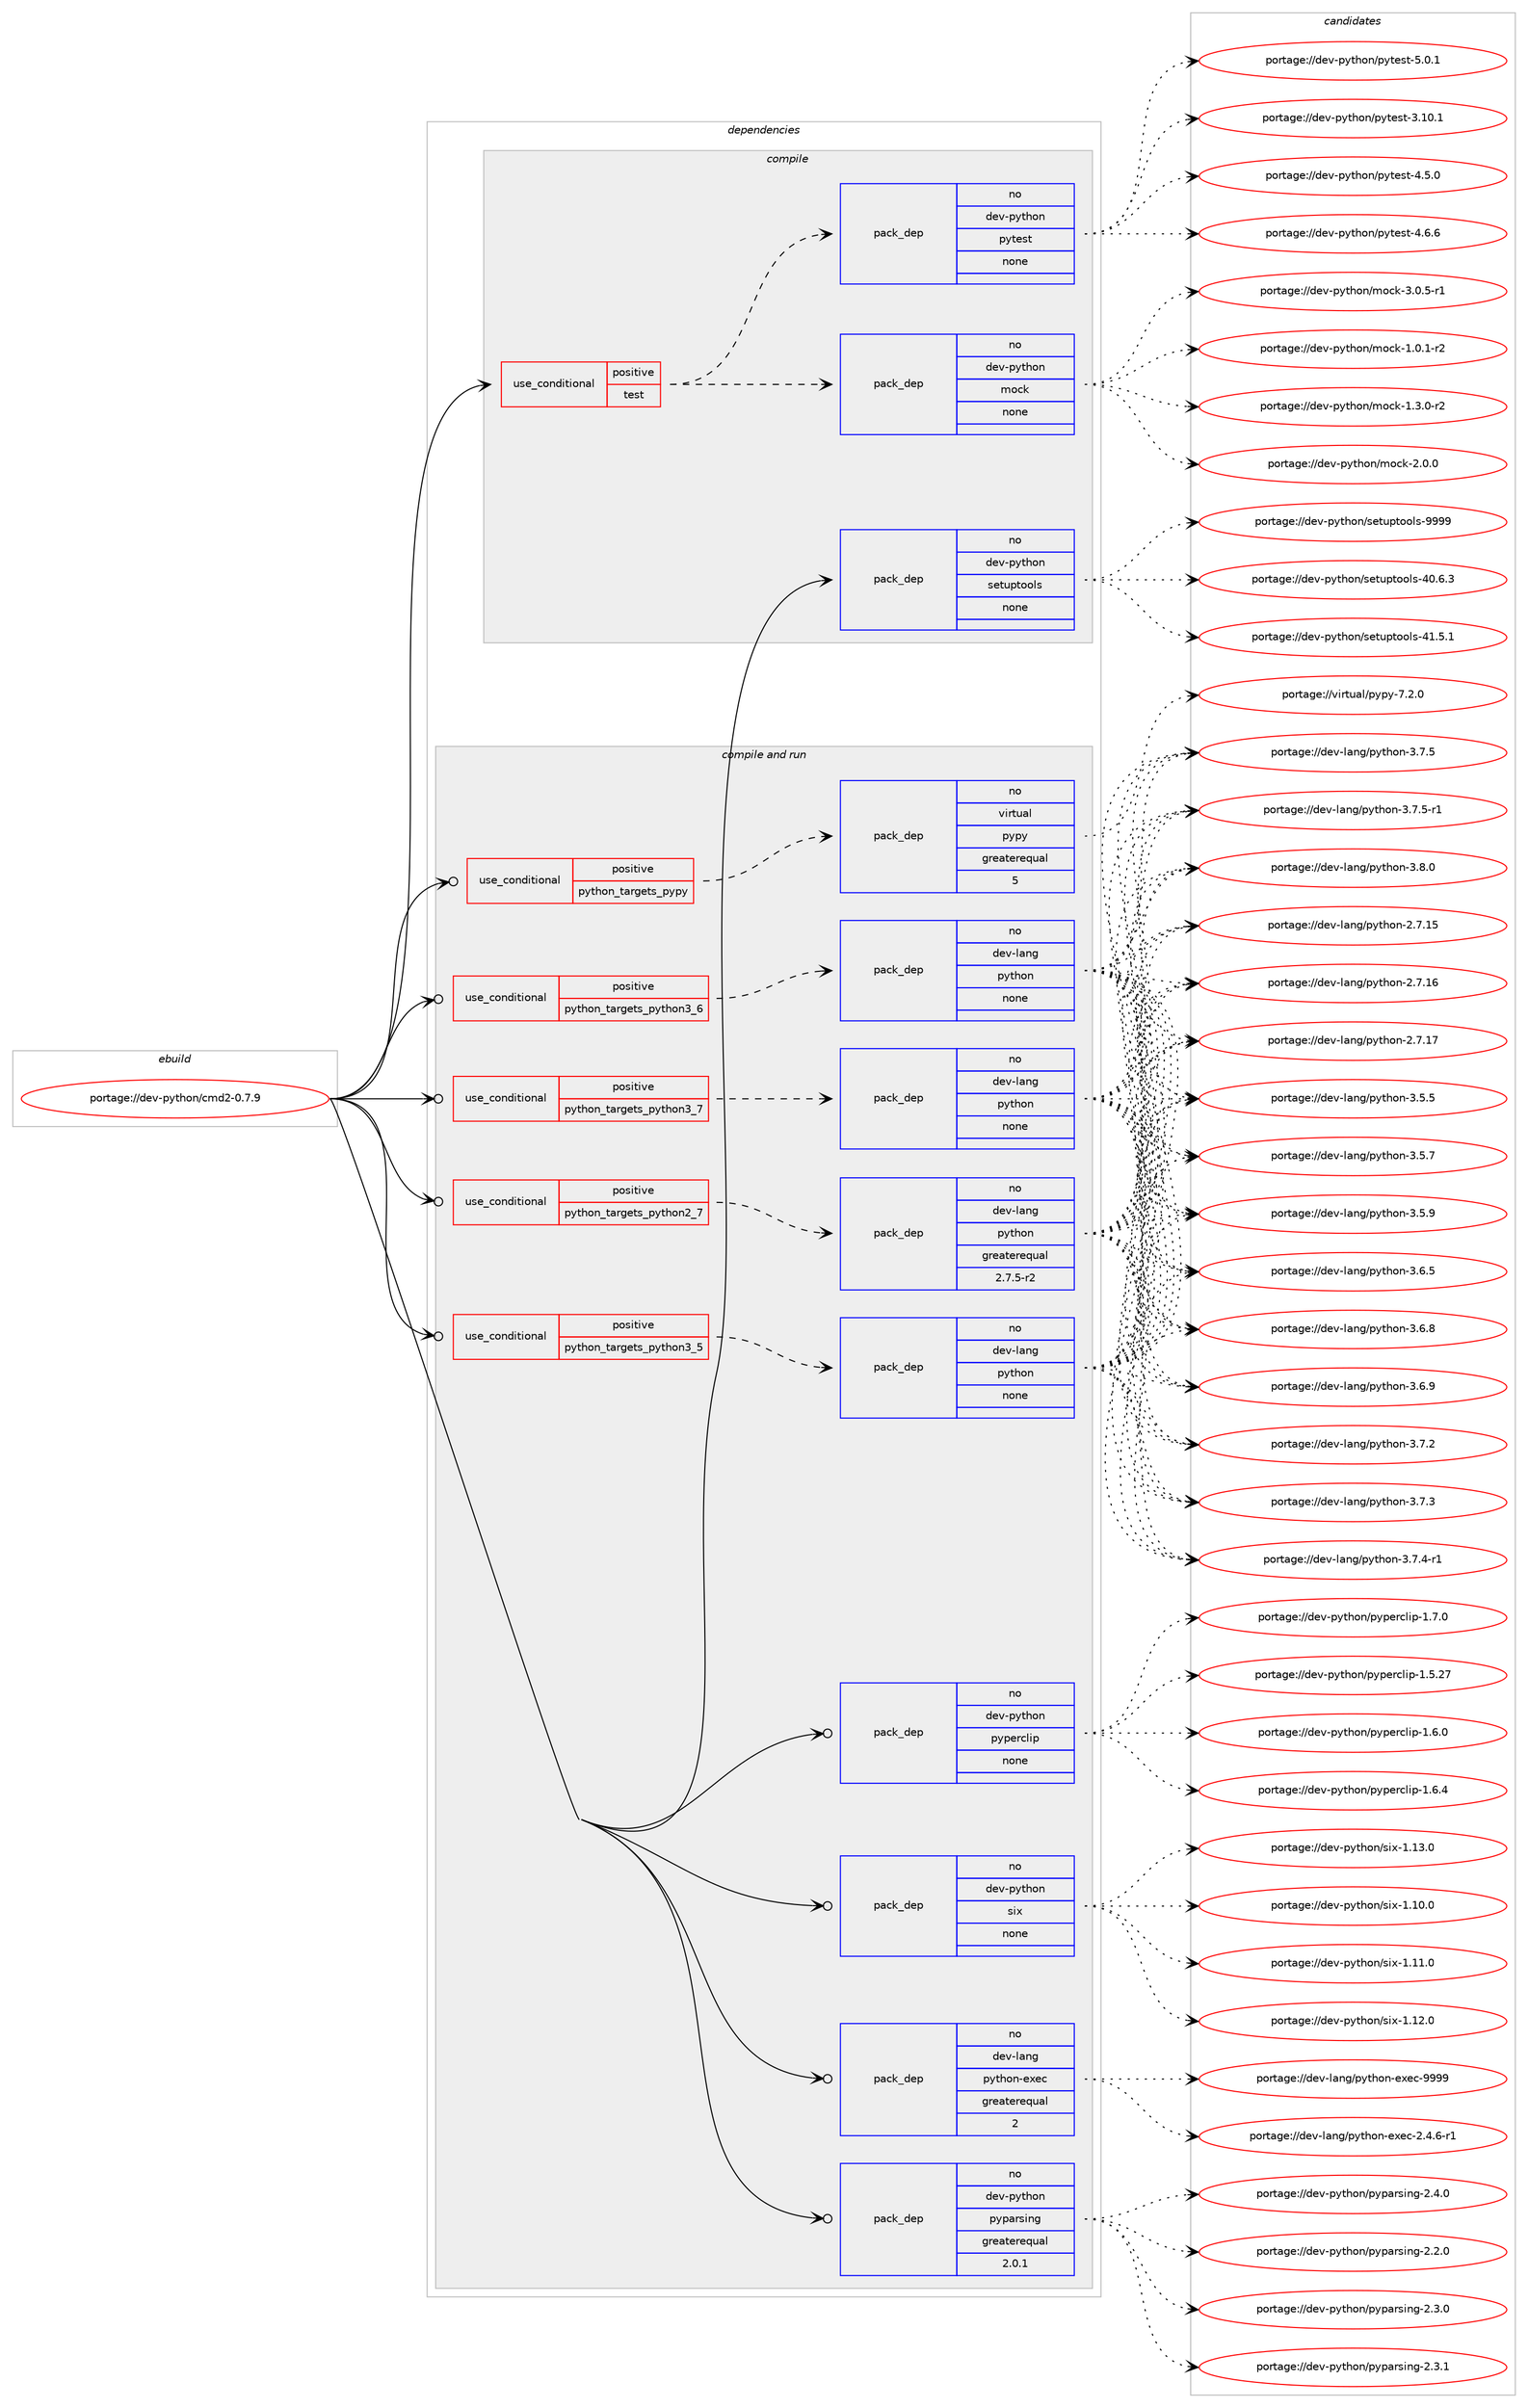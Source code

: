 digraph prolog {

# *************
# Graph options
# *************

newrank=true;
concentrate=true;
compound=true;
graph [rankdir=LR,fontname=Helvetica,fontsize=10,ranksep=1.5];#, ranksep=2.5, nodesep=0.2];
edge  [arrowhead=vee];
node  [fontname=Helvetica,fontsize=10];

# **********
# The ebuild
# **********

subgraph cluster_leftcol {
color=gray;
rank=same;
label=<<i>ebuild</i>>;
id [label="portage://dev-python/cmd2-0.7.9", color=red, width=4, href="../dev-python/cmd2-0.7.9.svg"];
}

# ****************
# The dependencies
# ****************

subgraph cluster_midcol {
color=gray;
label=<<i>dependencies</i>>;
subgraph cluster_compile {
fillcolor="#eeeeee";
style=filled;
label=<<i>compile</i>>;
subgraph cond26996 {
dependency134400 [label=<<TABLE BORDER="0" CELLBORDER="1" CELLSPACING="0" CELLPADDING="4"><TR><TD ROWSPAN="3" CELLPADDING="10">use_conditional</TD></TR><TR><TD>positive</TD></TR><TR><TD>test</TD></TR></TABLE>>, shape=none, color=red];
subgraph pack104092 {
dependency134401 [label=<<TABLE BORDER="0" CELLBORDER="1" CELLSPACING="0" CELLPADDING="4" WIDTH="220"><TR><TD ROWSPAN="6" CELLPADDING="30">pack_dep</TD></TR><TR><TD WIDTH="110">no</TD></TR><TR><TD>dev-python</TD></TR><TR><TD>mock</TD></TR><TR><TD>none</TD></TR><TR><TD></TD></TR></TABLE>>, shape=none, color=blue];
}
dependency134400:e -> dependency134401:w [weight=20,style="dashed",arrowhead="vee"];
subgraph pack104093 {
dependency134402 [label=<<TABLE BORDER="0" CELLBORDER="1" CELLSPACING="0" CELLPADDING="4" WIDTH="220"><TR><TD ROWSPAN="6" CELLPADDING="30">pack_dep</TD></TR><TR><TD WIDTH="110">no</TD></TR><TR><TD>dev-python</TD></TR><TR><TD>pytest</TD></TR><TR><TD>none</TD></TR><TR><TD></TD></TR></TABLE>>, shape=none, color=blue];
}
dependency134400:e -> dependency134402:w [weight=20,style="dashed",arrowhead="vee"];
}
id:e -> dependency134400:w [weight=20,style="solid",arrowhead="vee"];
subgraph pack104094 {
dependency134403 [label=<<TABLE BORDER="0" CELLBORDER="1" CELLSPACING="0" CELLPADDING="4" WIDTH="220"><TR><TD ROWSPAN="6" CELLPADDING="30">pack_dep</TD></TR><TR><TD WIDTH="110">no</TD></TR><TR><TD>dev-python</TD></TR><TR><TD>setuptools</TD></TR><TR><TD>none</TD></TR><TR><TD></TD></TR></TABLE>>, shape=none, color=blue];
}
id:e -> dependency134403:w [weight=20,style="solid",arrowhead="vee"];
}
subgraph cluster_compileandrun {
fillcolor="#eeeeee";
style=filled;
label=<<i>compile and run</i>>;
subgraph cond26997 {
dependency134404 [label=<<TABLE BORDER="0" CELLBORDER="1" CELLSPACING="0" CELLPADDING="4"><TR><TD ROWSPAN="3" CELLPADDING="10">use_conditional</TD></TR><TR><TD>positive</TD></TR><TR><TD>python_targets_pypy</TD></TR></TABLE>>, shape=none, color=red];
subgraph pack104095 {
dependency134405 [label=<<TABLE BORDER="0" CELLBORDER="1" CELLSPACING="0" CELLPADDING="4" WIDTH="220"><TR><TD ROWSPAN="6" CELLPADDING="30">pack_dep</TD></TR><TR><TD WIDTH="110">no</TD></TR><TR><TD>virtual</TD></TR><TR><TD>pypy</TD></TR><TR><TD>greaterequal</TD></TR><TR><TD>5</TD></TR></TABLE>>, shape=none, color=blue];
}
dependency134404:e -> dependency134405:w [weight=20,style="dashed",arrowhead="vee"];
}
id:e -> dependency134404:w [weight=20,style="solid",arrowhead="odotvee"];
subgraph cond26998 {
dependency134406 [label=<<TABLE BORDER="0" CELLBORDER="1" CELLSPACING="0" CELLPADDING="4"><TR><TD ROWSPAN="3" CELLPADDING="10">use_conditional</TD></TR><TR><TD>positive</TD></TR><TR><TD>python_targets_python2_7</TD></TR></TABLE>>, shape=none, color=red];
subgraph pack104096 {
dependency134407 [label=<<TABLE BORDER="0" CELLBORDER="1" CELLSPACING="0" CELLPADDING="4" WIDTH="220"><TR><TD ROWSPAN="6" CELLPADDING="30">pack_dep</TD></TR><TR><TD WIDTH="110">no</TD></TR><TR><TD>dev-lang</TD></TR><TR><TD>python</TD></TR><TR><TD>greaterequal</TD></TR><TR><TD>2.7.5-r2</TD></TR></TABLE>>, shape=none, color=blue];
}
dependency134406:e -> dependency134407:w [weight=20,style="dashed",arrowhead="vee"];
}
id:e -> dependency134406:w [weight=20,style="solid",arrowhead="odotvee"];
subgraph cond26999 {
dependency134408 [label=<<TABLE BORDER="0" CELLBORDER="1" CELLSPACING="0" CELLPADDING="4"><TR><TD ROWSPAN="3" CELLPADDING="10">use_conditional</TD></TR><TR><TD>positive</TD></TR><TR><TD>python_targets_python3_5</TD></TR></TABLE>>, shape=none, color=red];
subgraph pack104097 {
dependency134409 [label=<<TABLE BORDER="0" CELLBORDER="1" CELLSPACING="0" CELLPADDING="4" WIDTH="220"><TR><TD ROWSPAN="6" CELLPADDING="30">pack_dep</TD></TR><TR><TD WIDTH="110">no</TD></TR><TR><TD>dev-lang</TD></TR><TR><TD>python</TD></TR><TR><TD>none</TD></TR><TR><TD></TD></TR></TABLE>>, shape=none, color=blue];
}
dependency134408:e -> dependency134409:w [weight=20,style="dashed",arrowhead="vee"];
}
id:e -> dependency134408:w [weight=20,style="solid",arrowhead="odotvee"];
subgraph cond27000 {
dependency134410 [label=<<TABLE BORDER="0" CELLBORDER="1" CELLSPACING="0" CELLPADDING="4"><TR><TD ROWSPAN="3" CELLPADDING="10">use_conditional</TD></TR><TR><TD>positive</TD></TR><TR><TD>python_targets_python3_6</TD></TR></TABLE>>, shape=none, color=red];
subgraph pack104098 {
dependency134411 [label=<<TABLE BORDER="0" CELLBORDER="1" CELLSPACING="0" CELLPADDING="4" WIDTH="220"><TR><TD ROWSPAN="6" CELLPADDING="30">pack_dep</TD></TR><TR><TD WIDTH="110">no</TD></TR><TR><TD>dev-lang</TD></TR><TR><TD>python</TD></TR><TR><TD>none</TD></TR><TR><TD></TD></TR></TABLE>>, shape=none, color=blue];
}
dependency134410:e -> dependency134411:w [weight=20,style="dashed",arrowhead="vee"];
}
id:e -> dependency134410:w [weight=20,style="solid",arrowhead="odotvee"];
subgraph cond27001 {
dependency134412 [label=<<TABLE BORDER="0" CELLBORDER="1" CELLSPACING="0" CELLPADDING="4"><TR><TD ROWSPAN="3" CELLPADDING="10">use_conditional</TD></TR><TR><TD>positive</TD></TR><TR><TD>python_targets_python3_7</TD></TR></TABLE>>, shape=none, color=red];
subgraph pack104099 {
dependency134413 [label=<<TABLE BORDER="0" CELLBORDER="1" CELLSPACING="0" CELLPADDING="4" WIDTH="220"><TR><TD ROWSPAN="6" CELLPADDING="30">pack_dep</TD></TR><TR><TD WIDTH="110">no</TD></TR><TR><TD>dev-lang</TD></TR><TR><TD>python</TD></TR><TR><TD>none</TD></TR><TR><TD></TD></TR></TABLE>>, shape=none, color=blue];
}
dependency134412:e -> dependency134413:w [weight=20,style="dashed",arrowhead="vee"];
}
id:e -> dependency134412:w [weight=20,style="solid",arrowhead="odotvee"];
subgraph pack104100 {
dependency134414 [label=<<TABLE BORDER="0" CELLBORDER="1" CELLSPACING="0" CELLPADDING="4" WIDTH="220"><TR><TD ROWSPAN="6" CELLPADDING="30">pack_dep</TD></TR><TR><TD WIDTH="110">no</TD></TR><TR><TD>dev-lang</TD></TR><TR><TD>python-exec</TD></TR><TR><TD>greaterequal</TD></TR><TR><TD>2</TD></TR></TABLE>>, shape=none, color=blue];
}
id:e -> dependency134414:w [weight=20,style="solid",arrowhead="odotvee"];
subgraph pack104101 {
dependency134415 [label=<<TABLE BORDER="0" CELLBORDER="1" CELLSPACING="0" CELLPADDING="4" WIDTH="220"><TR><TD ROWSPAN="6" CELLPADDING="30">pack_dep</TD></TR><TR><TD WIDTH="110">no</TD></TR><TR><TD>dev-python</TD></TR><TR><TD>pyparsing</TD></TR><TR><TD>greaterequal</TD></TR><TR><TD>2.0.1</TD></TR></TABLE>>, shape=none, color=blue];
}
id:e -> dependency134415:w [weight=20,style="solid",arrowhead="odotvee"];
subgraph pack104102 {
dependency134416 [label=<<TABLE BORDER="0" CELLBORDER="1" CELLSPACING="0" CELLPADDING="4" WIDTH="220"><TR><TD ROWSPAN="6" CELLPADDING="30">pack_dep</TD></TR><TR><TD WIDTH="110">no</TD></TR><TR><TD>dev-python</TD></TR><TR><TD>pyperclip</TD></TR><TR><TD>none</TD></TR><TR><TD></TD></TR></TABLE>>, shape=none, color=blue];
}
id:e -> dependency134416:w [weight=20,style="solid",arrowhead="odotvee"];
subgraph pack104103 {
dependency134417 [label=<<TABLE BORDER="0" CELLBORDER="1" CELLSPACING="0" CELLPADDING="4" WIDTH="220"><TR><TD ROWSPAN="6" CELLPADDING="30">pack_dep</TD></TR><TR><TD WIDTH="110">no</TD></TR><TR><TD>dev-python</TD></TR><TR><TD>six</TD></TR><TR><TD>none</TD></TR><TR><TD></TD></TR></TABLE>>, shape=none, color=blue];
}
id:e -> dependency134417:w [weight=20,style="solid",arrowhead="odotvee"];
}
subgraph cluster_run {
fillcolor="#eeeeee";
style=filled;
label=<<i>run</i>>;
}
}

# **************
# The candidates
# **************

subgraph cluster_choices {
rank=same;
color=gray;
label=<<i>candidates</i>>;

subgraph choice104092 {
color=black;
nodesep=1;
choiceportage1001011184511212111610411111047109111991074549464846494511450 [label="portage://dev-python/mock-1.0.1-r2", color=red, width=4,href="../dev-python/mock-1.0.1-r2.svg"];
choiceportage1001011184511212111610411111047109111991074549465146484511450 [label="portage://dev-python/mock-1.3.0-r2", color=red, width=4,href="../dev-python/mock-1.3.0-r2.svg"];
choiceportage100101118451121211161041111104710911199107455046484648 [label="portage://dev-python/mock-2.0.0", color=red, width=4,href="../dev-python/mock-2.0.0.svg"];
choiceportage1001011184511212111610411111047109111991074551464846534511449 [label="portage://dev-python/mock-3.0.5-r1", color=red, width=4,href="../dev-python/mock-3.0.5-r1.svg"];
dependency134401:e -> choiceportage1001011184511212111610411111047109111991074549464846494511450:w [style=dotted,weight="100"];
dependency134401:e -> choiceportage1001011184511212111610411111047109111991074549465146484511450:w [style=dotted,weight="100"];
dependency134401:e -> choiceportage100101118451121211161041111104710911199107455046484648:w [style=dotted,weight="100"];
dependency134401:e -> choiceportage1001011184511212111610411111047109111991074551464846534511449:w [style=dotted,weight="100"];
}
subgraph choice104093 {
color=black;
nodesep=1;
choiceportage100101118451121211161041111104711212111610111511645514649484649 [label="portage://dev-python/pytest-3.10.1", color=red, width=4,href="../dev-python/pytest-3.10.1.svg"];
choiceportage1001011184511212111610411111047112121116101115116455246534648 [label="portage://dev-python/pytest-4.5.0", color=red, width=4,href="../dev-python/pytest-4.5.0.svg"];
choiceportage1001011184511212111610411111047112121116101115116455246544654 [label="portage://dev-python/pytest-4.6.6", color=red, width=4,href="../dev-python/pytest-4.6.6.svg"];
choiceportage1001011184511212111610411111047112121116101115116455346484649 [label="portage://dev-python/pytest-5.0.1", color=red, width=4,href="../dev-python/pytest-5.0.1.svg"];
dependency134402:e -> choiceportage100101118451121211161041111104711212111610111511645514649484649:w [style=dotted,weight="100"];
dependency134402:e -> choiceportage1001011184511212111610411111047112121116101115116455246534648:w [style=dotted,weight="100"];
dependency134402:e -> choiceportage1001011184511212111610411111047112121116101115116455246544654:w [style=dotted,weight="100"];
dependency134402:e -> choiceportage1001011184511212111610411111047112121116101115116455346484649:w [style=dotted,weight="100"];
}
subgraph choice104094 {
color=black;
nodesep=1;
choiceportage100101118451121211161041111104711510111611711211611111110811545524846544651 [label="portage://dev-python/setuptools-40.6.3", color=red, width=4,href="../dev-python/setuptools-40.6.3.svg"];
choiceportage100101118451121211161041111104711510111611711211611111110811545524946534649 [label="portage://dev-python/setuptools-41.5.1", color=red, width=4,href="../dev-python/setuptools-41.5.1.svg"];
choiceportage10010111845112121116104111110471151011161171121161111111081154557575757 [label="portage://dev-python/setuptools-9999", color=red, width=4,href="../dev-python/setuptools-9999.svg"];
dependency134403:e -> choiceportage100101118451121211161041111104711510111611711211611111110811545524846544651:w [style=dotted,weight="100"];
dependency134403:e -> choiceportage100101118451121211161041111104711510111611711211611111110811545524946534649:w [style=dotted,weight="100"];
dependency134403:e -> choiceportage10010111845112121116104111110471151011161171121161111111081154557575757:w [style=dotted,weight="100"];
}
subgraph choice104095 {
color=black;
nodesep=1;
choiceportage1181051141161179710847112121112121455546504648 [label="portage://virtual/pypy-7.2.0", color=red, width=4,href="../virtual/pypy-7.2.0.svg"];
dependency134405:e -> choiceportage1181051141161179710847112121112121455546504648:w [style=dotted,weight="100"];
}
subgraph choice104096 {
color=black;
nodesep=1;
choiceportage10010111845108971101034711212111610411111045504655464953 [label="portage://dev-lang/python-2.7.15", color=red, width=4,href="../dev-lang/python-2.7.15.svg"];
choiceportage10010111845108971101034711212111610411111045504655464954 [label="portage://dev-lang/python-2.7.16", color=red, width=4,href="../dev-lang/python-2.7.16.svg"];
choiceportage10010111845108971101034711212111610411111045504655464955 [label="portage://dev-lang/python-2.7.17", color=red, width=4,href="../dev-lang/python-2.7.17.svg"];
choiceportage100101118451089711010347112121116104111110455146534653 [label="portage://dev-lang/python-3.5.5", color=red, width=4,href="../dev-lang/python-3.5.5.svg"];
choiceportage100101118451089711010347112121116104111110455146534655 [label="portage://dev-lang/python-3.5.7", color=red, width=4,href="../dev-lang/python-3.5.7.svg"];
choiceportage100101118451089711010347112121116104111110455146534657 [label="portage://dev-lang/python-3.5.9", color=red, width=4,href="../dev-lang/python-3.5.9.svg"];
choiceportage100101118451089711010347112121116104111110455146544653 [label="portage://dev-lang/python-3.6.5", color=red, width=4,href="../dev-lang/python-3.6.5.svg"];
choiceportage100101118451089711010347112121116104111110455146544656 [label="portage://dev-lang/python-3.6.8", color=red, width=4,href="../dev-lang/python-3.6.8.svg"];
choiceportage100101118451089711010347112121116104111110455146544657 [label="portage://dev-lang/python-3.6.9", color=red, width=4,href="../dev-lang/python-3.6.9.svg"];
choiceportage100101118451089711010347112121116104111110455146554650 [label="portage://dev-lang/python-3.7.2", color=red, width=4,href="../dev-lang/python-3.7.2.svg"];
choiceportage100101118451089711010347112121116104111110455146554651 [label="portage://dev-lang/python-3.7.3", color=red, width=4,href="../dev-lang/python-3.7.3.svg"];
choiceportage1001011184510897110103471121211161041111104551465546524511449 [label="portage://dev-lang/python-3.7.4-r1", color=red, width=4,href="../dev-lang/python-3.7.4-r1.svg"];
choiceportage100101118451089711010347112121116104111110455146554653 [label="portage://dev-lang/python-3.7.5", color=red, width=4,href="../dev-lang/python-3.7.5.svg"];
choiceportage1001011184510897110103471121211161041111104551465546534511449 [label="portage://dev-lang/python-3.7.5-r1", color=red, width=4,href="../dev-lang/python-3.7.5-r1.svg"];
choiceportage100101118451089711010347112121116104111110455146564648 [label="portage://dev-lang/python-3.8.0", color=red, width=4,href="../dev-lang/python-3.8.0.svg"];
dependency134407:e -> choiceportage10010111845108971101034711212111610411111045504655464953:w [style=dotted,weight="100"];
dependency134407:e -> choiceportage10010111845108971101034711212111610411111045504655464954:w [style=dotted,weight="100"];
dependency134407:e -> choiceportage10010111845108971101034711212111610411111045504655464955:w [style=dotted,weight="100"];
dependency134407:e -> choiceportage100101118451089711010347112121116104111110455146534653:w [style=dotted,weight="100"];
dependency134407:e -> choiceportage100101118451089711010347112121116104111110455146534655:w [style=dotted,weight="100"];
dependency134407:e -> choiceportage100101118451089711010347112121116104111110455146534657:w [style=dotted,weight="100"];
dependency134407:e -> choiceportage100101118451089711010347112121116104111110455146544653:w [style=dotted,weight="100"];
dependency134407:e -> choiceportage100101118451089711010347112121116104111110455146544656:w [style=dotted,weight="100"];
dependency134407:e -> choiceportage100101118451089711010347112121116104111110455146544657:w [style=dotted,weight="100"];
dependency134407:e -> choiceportage100101118451089711010347112121116104111110455146554650:w [style=dotted,weight="100"];
dependency134407:e -> choiceportage100101118451089711010347112121116104111110455146554651:w [style=dotted,weight="100"];
dependency134407:e -> choiceportage1001011184510897110103471121211161041111104551465546524511449:w [style=dotted,weight="100"];
dependency134407:e -> choiceportage100101118451089711010347112121116104111110455146554653:w [style=dotted,weight="100"];
dependency134407:e -> choiceportage1001011184510897110103471121211161041111104551465546534511449:w [style=dotted,weight="100"];
dependency134407:e -> choiceportage100101118451089711010347112121116104111110455146564648:w [style=dotted,weight="100"];
}
subgraph choice104097 {
color=black;
nodesep=1;
choiceportage10010111845108971101034711212111610411111045504655464953 [label="portage://dev-lang/python-2.7.15", color=red, width=4,href="../dev-lang/python-2.7.15.svg"];
choiceportage10010111845108971101034711212111610411111045504655464954 [label="portage://dev-lang/python-2.7.16", color=red, width=4,href="../dev-lang/python-2.7.16.svg"];
choiceportage10010111845108971101034711212111610411111045504655464955 [label="portage://dev-lang/python-2.7.17", color=red, width=4,href="../dev-lang/python-2.7.17.svg"];
choiceportage100101118451089711010347112121116104111110455146534653 [label="portage://dev-lang/python-3.5.5", color=red, width=4,href="../dev-lang/python-3.5.5.svg"];
choiceportage100101118451089711010347112121116104111110455146534655 [label="portage://dev-lang/python-3.5.7", color=red, width=4,href="../dev-lang/python-3.5.7.svg"];
choiceportage100101118451089711010347112121116104111110455146534657 [label="portage://dev-lang/python-3.5.9", color=red, width=4,href="../dev-lang/python-3.5.9.svg"];
choiceportage100101118451089711010347112121116104111110455146544653 [label="portage://dev-lang/python-3.6.5", color=red, width=4,href="../dev-lang/python-3.6.5.svg"];
choiceportage100101118451089711010347112121116104111110455146544656 [label="portage://dev-lang/python-3.6.8", color=red, width=4,href="../dev-lang/python-3.6.8.svg"];
choiceportage100101118451089711010347112121116104111110455146544657 [label="portage://dev-lang/python-3.6.9", color=red, width=4,href="../dev-lang/python-3.6.9.svg"];
choiceportage100101118451089711010347112121116104111110455146554650 [label="portage://dev-lang/python-3.7.2", color=red, width=4,href="../dev-lang/python-3.7.2.svg"];
choiceportage100101118451089711010347112121116104111110455146554651 [label="portage://dev-lang/python-3.7.3", color=red, width=4,href="../dev-lang/python-3.7.3.svg"];
choiceportage1001011184510897110103471121211161041111104551465546524511449 [label="portage://dev-lang/python-3.7.4-r1", color=red, width=4,href="../dev-lang/python-3.7.4-r1.svg"];
choiceportage100101118451089711010347112121116104111110455146554653 [label="portage://dev-lang/python-3.7.5", color=red, width=4,href="../dev-lang/python-3.7.5.svg"];
choiceportage1001011184510897110103471121211161041111104551465546534511449 [label="portage://dev-lang/python-3.7.5-r1", color=red, width=4,href="../dev-lang/python-3.7.5-r1.svg"];
choiceportage100101118451089711010347112121116104111110455146564648 [label="portage://dev-lang/python-3.8.0", color=red, width=4,href="../dev-lang/python-3.8.0.svg"];
dependency134409:e -> choiceportage10010111845108971101034711212111610411111045504655464953:w [style=dotted,weight="100"];
dependency134409:e -> choiceportage10010111845108971101034711212111610411111045504655464954:w [style=dotted,weight="100"];
dependency134409:e -> choiceportage10010111845108971101034711212111610411111045504655464955:w [style=dotted,weight="100"];
dependency134409:e -> choiceportage100101118451089711010347112121116104111110455146534653:w [style=dotted,weight="100"];
dependency134409:e -> choiceportage100101118451089711010347112121116104111110455146534655:w [style=dotted,weight="100"];
dependency134409:e -> choiceportage100101118451089711010347112121116104111110455146534657:w [style=dotted,weight="100"];
dependency134409:e -> choiceportage100101118451089711010347112121116104111110455146544653:w [style=dotted,weight="100"];
dependency134409:e -> choiceportage100101118451089711010347112121116104111110455146544656:w [style=dotted,weight="100"];
dependency134409:e -> choiceportage100101118451089711010347112121116104111110455146544657:w [style=dotted,weight="100"];
dependency134409:e -> choiceportage100101118451089711010347112121116104111110455146554650:w [style=dotted,weight="100"];
dependency134409:e -> choiceportage100101118451089711010347112121116104111110455146554651:w [style=dotted,weight="100"];
dependency134409:e -> choiceportage1001011184510897110103471121211161041111104551465546524511449:w [style=dotted,weight="100"];
dependency134409:e -> choiceportage100101118451089711010347112121116104111110455146554653:w [style=dotted,weight="100"];
dependency134409:e -> choiceportage1001011184510897110103471121211161041111104551465546534511449:w [style=dotted,weight="100"];
dependency134409:e -> choiceportage100101118451089711010347112121116104111110455146564648:w [style=dotted,weight="100"];
}
subgraph choice104098 {
color=black;
nodesep=1;
choiceportage10010111845108971101034711212111610411111045504655464953 [label="portage://dev-lang/python-2.7.15", color=red, width=4,href="../dev-lang/python-2.7.15.svg"];
choiceportage10010111845108971101034711212111610411111045504655464954 [label="portage://dev-lang/python-2.7.16", color=red, width=4,href="../dev-lang/python-2.7.16.svg"];
choiceportage10010111845108971101034711212111610411111045504655464955 [label="portage://dev-lang/python-2.7.17", color=red, width=4,href="../dev-lang/python-2.7.17.svg"];
choiceportage100101118451089711010347112121116104111110455146534653 [label="portage://dev-lang/python-3.5.5", color=red, width=4,href="../dev-lang/python-3.5.5.svg"];
choiceportage100101118451089711010347112121116104111110455146534655 [label="portage://dev-lang/python-3.5.7", color=red, width=4,href="../dev-lang/python-3.5.7.svg"];
choiceportage100101118451089711010347112121116104111110455146534657 [label="portage://dev-lang/python-3.5.9", color=red, width=4,href="../dev-lang/python-3.5.9.svg"];
choiceportage100101118451089711010347112121116104111110455146544653 [label="portage://dev-lang/python-3.6.5", color=red, width=4,href="../dev-lang/python-3.6.5.svg"];
choiceportage100101118451089711010347112121116104111110455146544656 [label="portage://dev-lang/python-3.6.8", color=red, width=4,href="../dev-lang/python-3.6.8.svg"];
choiceportage100101118451089711010347112121116104111110455146544657 [label="portage://dev-lang/python-3.6.9", color=red, width=4,href="../dev-lang/python-3.6.9.svg"];
choiceportage100101118451089711010347112121116104111110455146554650 [label="portage://dev-lang/python-3.7.2", color=red, width=4,href="../dev-lang/python-3.7.2.svg"];
choiceportage100101118451089711010347112121116104111110455146554651 [label="portage://dev-lang/python-3.7.3", color=red, width=4,href="../dev-lang/python-3.7.3.svg"];
choiceportage1001011184510897110103471121211161041111104551465546524511449 [label="portage://dev-lang/python-3.7.4-r1", color=red, width=4,href="../dev-lang/python-3.7.4-r1.svg"];
choiceportage100101118451089711010347112121116104111110455146554653 [label="portage://dev-lang/python-3.7.5", color=red, width=4,href="../dev-lang/python-3.7.5.svg"];
choiceportage1001011184510897110103471121211161041111104551465546534511449 [label="portage://dev-lang/python-3.7.5-r1", color=red, width=4,href="../dev-lang/python-3.7.5-r1.svg"];
choiceportage100101118451089711010347112121116104111110455146564648 [label="portage://dev-lang/python-3.8.0", color=red, width=4,href="../dev-lang/python-3.8.0.svg"];
dependency134411:e -> choiceportage10010111845108971101034711212111610411111045504655464953:w [style=dotted,weight="100"];
dependency134411:e -> choiceportage10010111845108971101034711212111610411111045504655464954:w [style=dotted,weight="100"];
dependency134411:e -> choiceportage10010111845108971101034711212111610411111045504655464955:w [style=dotted,weight="100"];
dependency134411:e -> choiceportage100101118451089711010347112121116104111110455146534653:w [style=dotted,weight="100"];
dependency134411:e -> choiceportage100101118451089711010347112121116104111110455146534655:w [style=dotted,weight="100"];
dependency134411:e -> choiceportage100101118451089711010347112121116104111110455146534657:w [style=dotted,weight="100"];
dependency134411:e -> choiceportage100101118451089711010347112121116104111110455146544653:w [style=dotted,weight="100"];
dependency134411:e -> choiceportage100101118451089711010347112121116104111110455146544656:w [style=dotted,weight="100"];
dependency134411:e -> choiceportage100101118451089711010347112121116104111110455146544657:w [style=dotted,weight="100"];
dependency134411:e -> choiceportage100101118451089711010347112121116104111110455146554650:w [style=dotted,weight="100"];
dependency134411:e -> choiceportage100101118451089711010347112121116104111110455146554651:w [style=dotted,weight="100"];
dependency134411:e -> choiceportage1001011184510897110103471121211161041111104551465546524511449:w [style=dotted,weight="100"];
dependency134411:e -> choiceportage100101118451089711010347112121116104111110455146554653:w [style=dotted,weight="100"];
dependency134411:e -> choiceportage1001011184510897110103471121211161041111104551465546534511449:w [style=dotted,weight="100"];
dependency134411:e -> choiceportage100101118451089711010347112121116104111110455146564648:w [style=dotted,weight="100"];
}
subgraph choice104099 {
color=black;
nodesep=1;
choiceportage10010111845108971101034711212111610411111045504655464953 [label="portage://dev-lang/python-2.7.15", color=red, width=4,href="../dev-lang/python-2.7.15.svg"];
choiceportage10010111845108971101034711212111610411111045504655464954 [label="portage://dev-lang/python-2.7.16", color=red, width=4,href="../dev-lang/python-2.7.16.svg"];
choiceportage10010111845108971101034711212111610411111045504655464955 [label="portage://dev-lang/python-2.7.17", color=red, width=4,href="../dev-lang/python-2.7.17.svg"];
choiceportage100101118451089711010347112121116104111110455146534653 [label="portage://dev-lang/python-3.5.5", color=red, width=4,href="../dev-lang/python-3.5.5.svg"];
choiceportage100101118451089711010347112121116104111110455146534655 [label="portage://dev-lang/python-3.5.7", color=red, width=4,href="../dev-lang/python-3.5.7.svg"];
choiceportage100101118451089711010347112121116104111110455146534657 [label="portage://dev-lang/python-3.5.9", color=red, width=4,href="../dev-lang/python-3.5.9.svg"];
choiceportage100101118451089711010347112121116104111110455146544653 [label="portage://dev-lang/python-3.6.5", color=red, width=4,href="../dev-lang/python-3.6.5.svg"];
choiceportage100101118451089711010347112121116104111110455146544656 [label="portage://dev-lang/python-3.6.8", color=red, width=4,href="../dev-lang/python-3.6.8.svg"];
choiceportage100101118451089711010347112121116104111110455146544657 [label="portage://dev-lang/python-3.6.9", color=red, width=4,href="../dev-lang/python-3.6.9.svg"];
choiceportage100101118451089711010347112121116104111110455146554650 [label="portage://dev-lang/python-3.7.2", color=red, width=4,href="../dev-lang/python-3.7.2.svg"];
choiceportage100101118451089711010347112121116104111110455146554651 [label="portage://dev-lang/python-3.7.3", color=red, width=4,href="../dev-lang/python-3.7.3.svg"];
choiceportage1001011184510897110103471121211161041111104551465546524511449 [label="portage://dev-lang/python-3.7.4-r1", color=red, width=4,href="../dev-lang/python-3.7.4-r1.svg"];
choiceportage100101118451089711010347112121116104111110455146554653 [label="portage://dev-lang/python-3.7.5", color=red, width=4,href="../dev-lang/python-3.7.5.svg"];
choiceportage1001011184510897110103471121211161041111104551465546534511449 [label="portage://dev-lang/python-3.7.5-r1", color=red, width=4,href="../dev-lang/python-3.7.5-r1.svg"];
choiceportage100101118451089711010347112121116104111110455146564648 [label="portage://dev-lang/python-3.8.0", color=red, width=4,href="../dev-lang/python-3.8.0.svg"];
dependency134413:e -> choiceportage10010111845108971101034711212111610411111045504655464953:w [style=dotted,weight="100"];
dependency134413:e -> choiceportage10010111845108971101034711212111610411111045504655464954:w [style=dotted,weight="100"];
dependency134413:e -> choiceportage10010111845108971101034711212111610411111045504655464955:w [style=dotted,weight="100"];
dependency134413:e -> choiceportage100101118451089711010347112121116104111110455146534653:w [style=dotted,weight="100"];
dependency134413:e -> choiceportage100101118451089711010347112121116104111110455146534655:w [style=dotted,weight="100"];
dependency134413:e -> choiceportage100101118451089711010347112121116104111110455146534657:w [style=dotted,weight="100"];
dependency134413:e -> choiceportage100101118451089711010347112121116104111110455146544653:w [style=dotted,weight="100"];
dependency134413:e -> choiceportage100101118451089711010347112121116104111110455146544656:w [style=dotted,weight="100"];
dependency134413:e -> choiceportage100101118451089711010347112121116104111110455146544657:w [style=dotted,weight="100"];
dependency134413:e -> choiceportage100101118451089711010347112121116104111110455146554650:w [style=dotted,weight="100"];
dependency134413:e -> choiceportage100101118451089711010347112121116104111110455146554651:w [style=dotted,weight="100"];
dependency134413:e -> choiceportage1001011184510897110103471121211161041111104551465546524511449:w [style=dotted,weight="100"];
dependency134413:e -> choiceportage100101118451089711010347112121116104111110455146554653:w [style=dotted,weight="100"];
dependency134413:e -> choiceportage1001011184510897110103471121211161041111104551465546534511449:w [style=dotted,weight="100"];
dependency134413:e -> choiceportage100101118451089711010347112121116104111110455146564648:w [style=dotted,weight="100"];
}
subgraph choice104100 {
color=black;
nodesep=1;
choiceportage10010111845108971101034711212111610411111045101120101994550465246544511449 [label="portage://dev-lang/python-exec-2.4.6-r1", color=red, width=4,href="../dev-lang/python-exec-2.4.6-r1.svg"];
choiceportage10010111845108971101034711212111610411111045101120101994557575757 [label="portage://dev-lang/python-exec-9999", color=red, width=4,href="../dev-lang/python-exec-9999.svg"];
dependency134414:e -> choiceportage10010111845108971101034711212111610411111045101120101994550465246544511449:w [style=dotted,weight="100"];
dependency134414:e -> choiceportage10010111845108971101034711212111610411111045101120101994557575757:w [style=dotted,weight="100"];
}
subgraph choice104101 {
color=black;
nodesep=1;
choiceportage100101118451121211161041111104711212111297114115105110103455046504648 [label="portage://dev-python/pyparsing-2.2.0", color=red, width=4,href="../dev-python/pyparsing-2.2.0.svg"];
choiceportage100101118451121211161041111104711212111297114115105110103455046514648 [label="portage://dev-python/pyparsing-2.3.0", color=red, width=4,href="../dev-python/pyparsing-2.3.0.svg"];
choiceportage100101118451121211161041111104711212111297114115105110103455046514649 [label="portage://dev-python/pyparsing-2.3.1", color=red, width=4,href="../dev-python/pyparsing-2.3.1.svg"];
choiceportage100101118451121211161041111104711212111297114115105110103455046524648 [label="portage://dev-python/pyparsing-2.4.0", color=red, width=4,href="../dev-python/pyparsing-2.4.0.svg"];
dependency134415:e -> choiceportage100101118451121211161041111104711212111297114115105110103455046504648:w [style=dotted,weight="100"];
dependency134415:e -> choiceportage100101118451121211161041111104711212111297114115105110103455046514648:w [style=dotted,weight="100"];
dependency134415:e -> choiceportage100101118451121211161041111104711212111297114115105110103455046514649:w [style=dotted,weight="100"];
dependency134415:e -> choiceportage100101118451121211161041111104711212111297114115105110103455046524648:w [style=dotted,weight="100"];
}
subgraph choice104102 {
color=black;
nodesep=1;
choiceportage10010111845112121116104111110471121211121011149910810511245494653465055 [label="portage://dev-python/pyperclip-1.5.27", color=red, width=4,href="../dev-python/pyperclip-1.5.27.svg"];
choiceportage100101118451121211161041111104711212111210111499108105112454946544648 [label="portage://dev-python/pyperclip-1.6.0", color=red, width=4,href="../dev-python/pyperclip-1.6.0.svg"];
choiceportage100101118451121211161041111104711212111210111499108105112454946544652 [label="portage://dev-python/pyperclip-1.6.4", color=red, width=4,href="../dev-python/pyperclip-1.6.4.svg"];
choiceportage100101118451121211161041111104711212111210111499108105112454946554648 [label="portage://dev-python/pyperclip-1.7.0", color=red, width=4,href="../dev-python/pyperclip-1.7.0.svg"];
dependency134416:e -> choiceportage10010111845112121116104111110471121211121011149910810511245494653465055:w [style=dotted,weight="100"];
dependency134416:e -> choiceportage100101118451121211161041111104711212111210111499108105112454946544648:w [style=dotted,weight="100"];
dependency134416:e -> choiceportage100101118451121211161041111104711212111210111499108105112454946544652:w [style=dotted,weight="100"];
dependency134416:e -> choiceportage100101118451121211161041111104711212111210111499108105112454946554648:w [style=dotted,weight="100"];
}
subgraph choice104103 {
color=black;
nodesep=1;
choiceportage100101118451121211161041111104711510512045494649484648 [label="portage://dev-python/six-1.10.0", color=red, width=4,href="../dev-python/six-1.10.0.svg"];
choiceportage100101118451121211161041111104711510512045494649494648 [label="portage://dev-python/six-1.11.0", color=red, width=4,href="../dev-python/six-1.11.0.svg"];
choiceportage100101118451121211161041111104711510512045494649504648 [label="portage://dev-python/six-1.12.0", color=red, width=4,href="../dev-python/six-1.12.0.svg"];
choiceportage100101118451121211161041111104711510512045494649514648 [label="portage://dev-python/six-1.13.0", color=red, width=4,href="../dev-python/six-1.13.0.svg"];
dependency134417:e -> choiceportage100101118451121211161041111104711510512045494649484648:w [style=dotted,weight="100"];
dependency134417:e -> choiceportage100101118451121211161041111104711510512045494649494648:w [style=dotted,weight="100"];
dependency134417:e -> choiceportage100101118451121211161041111104711510512045494649504648:w [style=dotted,weight="100"];
dependency134417:e -> choiceportage100101118451121211161041111104711510512045494649514648:w [style=dotted,weight="100"];
}
}

}

